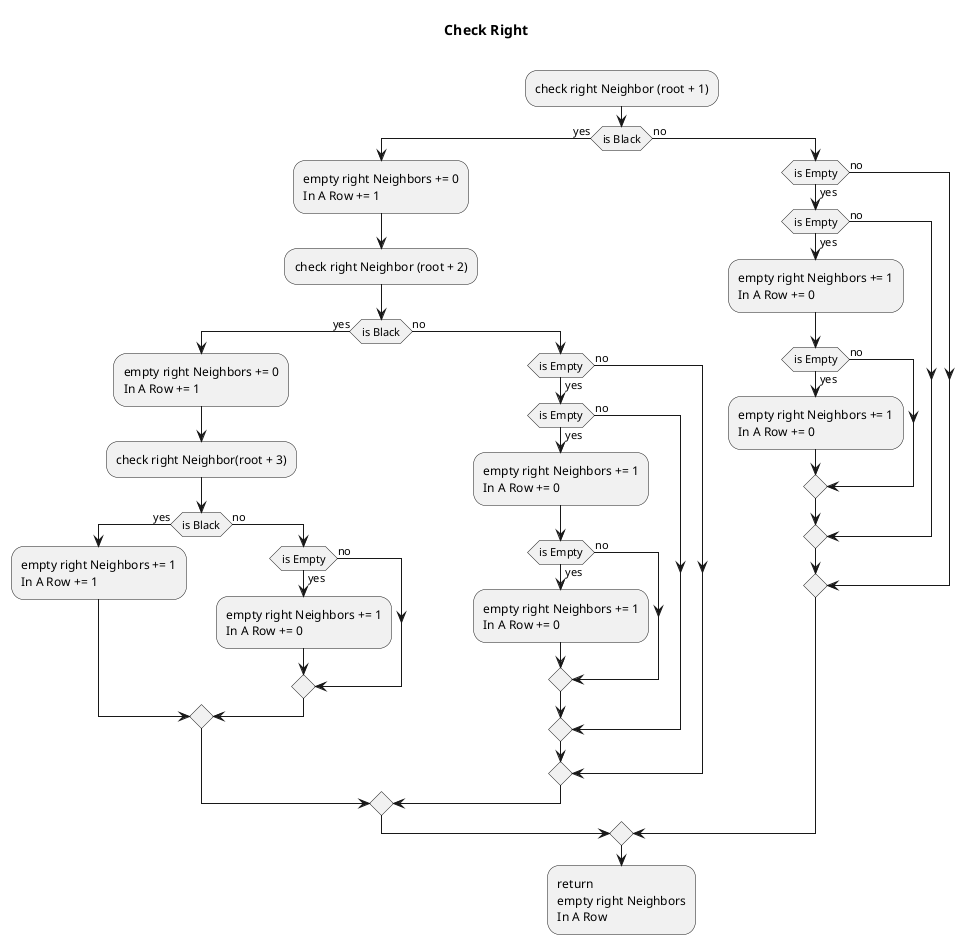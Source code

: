 @startuml
title Check Right\n
:check right Neighbor (root + 1);
    if (is Black) then (yes)
        :empty right Neighbors += 0
        In A Row += 1;
        :check right Neighbor (root + 2);
        if (is Black) then (yes)
            :empty right Neighbors += 0
            In A Row += 1;
            :check right Neighbor(root + 3);
            if (is Black) then (yes)
                :empty right Neighbors += 1
                In A Row += 1;
            else (no);
                if (is Empty) then (yes)
                    :empty right Neighbors += 1
                    In A Row += 0;
                else (no);
                endif
            endif
        else (no);
            if (is Empty) then (yes)
                if (is Empty) then (yes)
                    :empty right Neighbors += 1
                    In A Row += 0;
                    if (is Empty) then (yes)
                        :empty right Neighbors += 1
                        In A Row += 0;
                    else (no);
                    endif
                else (no);
                endif
            else (no);
            endif
        endif
    else (no)
        if (is Empty) then (yes)
            if (is Empty) then (yes)
                :empty right Neighbors += 1
                In A Row += 0;
                if (is Empty) then (yes)
                    :empty right Neighbors += 1
                    In A Row += 0;
                else (no);
                endif
            else (no);
            endif
        else (no);
        endif
    endif
:return
empty right Neighbors
In A Row;
@enduml
